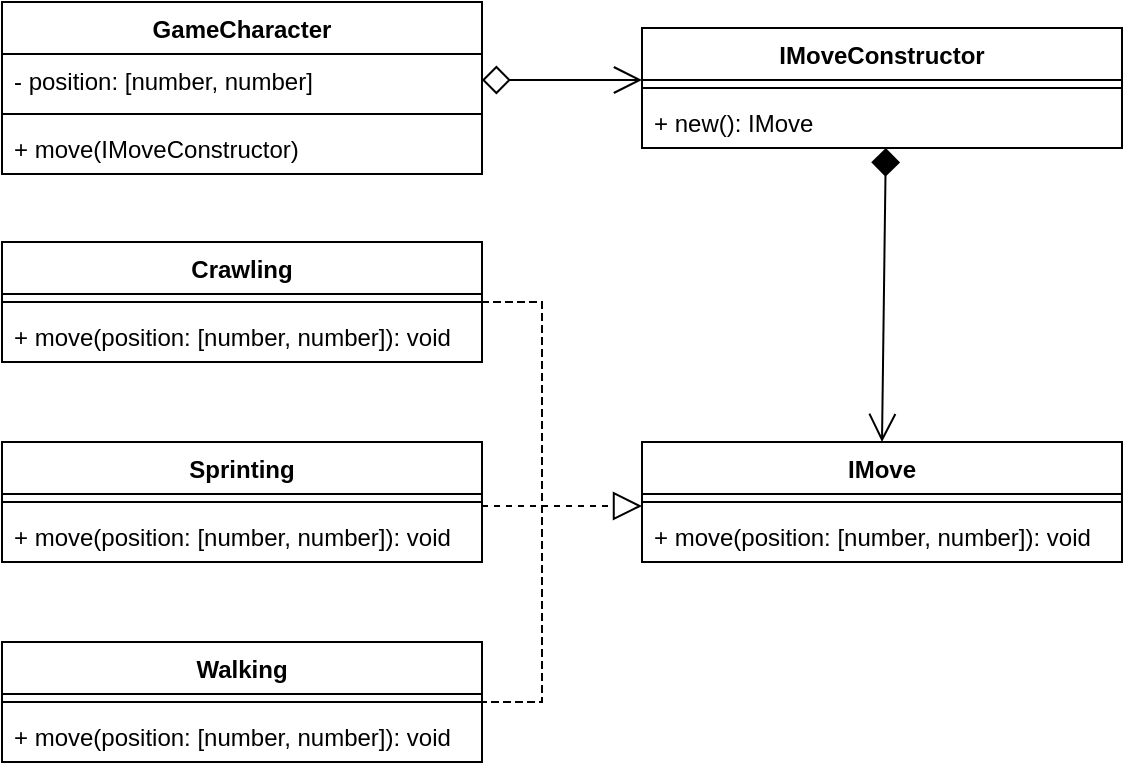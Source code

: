 <mxfile version="14.8.4" type="device"><diagram id="nfoU5zl-Lrdo-RMUOea-" name="Page-1"><mxGraphModel dx="868" dy="450" grid="1" gridSize="10" guides="1" tooltips="1" connect="1" arrows="1" fold="1" page="1" pageScale="1" pageWidth="827" pageHeight="1169" math="0" shadow="0"><root><mxCell id="0"/><mxCell id="1" parent="0"/><mxCell id="KNQ9g4RiU9KFlqAzTkd_-111" value="GameCharacter" style="swimlane;fontStyle=1;align=center;verticalAlign=top;childLayout=stackLayout;horizontal=1;startSize=26;horizontalStack=0;resizeParent=1;resizeParentMax=0;resizeLast=0;collapsible=1;marginBottom=0;" vertex="1" parent="1"><mxGeometry x="40" y="40" width="240" height="86" as="geometry"/></mxCell><mxCell id="KNQ9g4RiU9KFlqAzTkd_-112" value="- position: [number, number]" style="text;strokeColor=none;fillColor=none;align=left;verticalAlign=top;spacingLeft=4;spacingRight=4;overflow=hidden;rotatable=0;points=[[0,0.5],[1,0.5]];portConstraint=eastwest;" vertex="1" parent="KNQ9g4RiU9KFlqAzTkd_-111"><mxGeometry y="26" width="240" height="26" as="geometry"/></mxCell><mxCell id="KNQ9g4RiU9KFlqAzTkd_-113" value="" style="line;strokeWidth=1;fillColor=none;align=left;verticalAlign=middle;spacingTop=-1;spacingLeft=3;spacingRight=3;rotatable=0;labelPosition=right;points=[];portConstraint=eastwest;" vertex="1" parent="KNQ9g4RiU9KFlqAzTkd_-111"><mxGeometry y="52" width="240" height="8" as="geometry"/></mxCell><mxCell id="KNQ9g4RiU9KFlqAzTkd_-114" value="+ move(IMoveConstructor)" style="text;strokeColor=none;fillColor=none;align=left;verticalAlign=top;spacingLeft=4;spacingRight=4;overflow=hidden;rotatable=0;points=[[0,0.5],[1,0.5]];portConstraint=eastwest;" vertex="1" parent="KNQ9g4RiU9KFlqAzTkd_-111"><mxGeometry y="60" width="240" height="26" as="geometry"/></mxCell><mxCell id="KNQ9g4RiU9KFlqAzTkd_-115" value="Crawling" style="swimlane;fontStyle=1;align=center;verticalAlign=top;childLayout=stackLayout;horizontal=1;startSize=26;horizontalStack=0;resizeParent=1;resizeParentMax=0;resizeLast=0;collapsible=1;marginBottom=0;" vertex="1" parent="1"><mxGeometry x="40" y="160" width="240" height="60" as="geometry"/></mxCell><mxCell id="KNQ9g4RiU9KFlqAzTkd_-117" value="" style="line;strokeWidth=1;fillColor=none;align=left;verticalAlign=middle;spacingTop=-1;spacingLeft=3;spacingRight=3;rotatable=0;labelPosition=right;points=[];portConstraint=eastwest;" vertex="1" parent="KNQ9g4RiU9KFlqAzTkd_-115"><mxGeometry y="26" width="240" height="8" as="geometry"/></mxCell><mxCell id="KNQ9g4RiU9KFlqAzTkd_-118" value="+ move(position: [number, number]): void" style="text;strokeColor=none;fillColor=none;align=left;verticalAlign=top;spacingLeft=4;spacingRight=4;overflow=hidden;rotatable=0;points=[[0,0.5],[1,0.5]];portConstraint=eastwest;" vertex="1" parent="KNQ9g4RiU9KFlqAzTkd_-115"><mxGeometry y="34" width="240" height="26" as="geometry"/></mxCell><mxCell id="KNQ9g4RiU9KFlqAzTkd_-119" value="Sprinting" style="swimlane;fontStyle=1;align=center;verticalAlign=top;childLayout=stackLayout;horizontal=1;startSize=26;horizontalStack=0;resizeParent=1;resizeParentMax=0;resizeLast=0;collapsible=1;marginBottom=0;" vertex="1" parent="1"><mxGeometry x="40" y="260" width="240" height="60" as="geometry"/></mxCell><mxCell id="KNQ9g4RiU9KFlqAzTkd_-120" value="" style="line;strokeWidth=1;fillColor=none;align=left;verticalAlign=middle;spacingTop=-1;spacingLeft=3;spacingRight=3;rotatable=0;labelPosition=right;points=[];portConstraint=eastwest;" vertex="1" parent="KNQ9g4RiU9KFlqAzTkd_-119"><mxGeometry y="26" width="240" height="8" as="geometry"/></mxCell><mxCell id="KNQ9g4RiU9KFlqAzTkd_-121" value="+ move(position: [number, number]): void" style="text;strokeColor=none;fillColor=none;align=left;verticalAlign=top;spacingLeft=4;spacingRight=4;overflow=hidden;rotatable=0;points=[[0,0.5],[1,0.5]];portConstraint=eastwest;" vertex="1" parent="KNQ9g4RiU9KFlqAzTkd_-119"><mxGeometry y="34" width="240" height="26" as="geometry"/></mxCell><mxCell id="KNQ9g4RiU9KFlqAzTkd_-122" value="Walking" style="swimlane;fontStyle=1;align=center;verticalAlign=top;childLayout=stackLayout;horizontal=1;startSize=26;horizontalStack=0;resizeParent=1;resizeParentMax=0;resizeLast=0;collapsible=1;marginBottom=0;" vertex="1" parent="1"><mxGeometry x="40" y="360" width="240" height="60" as="geometry"/></mxCell><mxCell id="KNQ9g4RiU9KFlqAzTkd_-123" value="" style="line;strokeWidth=1;fillColor=none;align=left;verticalAlign=middle;spacingTop=-1;spacingLeft=3;spacingRight=3;rotatable=0;labelPosition=right;points=[];portConstraint=eastwest;" vertex="1" parent="KNQ9g4RiU9KFlqAzTkd_-122"><mxGeometry y="26" width="240" height="8" as="geometry"/></mxCell><mxCell id="KNQ9g4RiU9KFlqAzTkd_-124" value="+ move(position: [number, number]): void" style="text;strokeColor=none;fillColor=none;align=left;verticalAlign=top;spacingLeft=4;spacingRight=4;overflow=hidden;rotatable=0;points=[[0,0.5],[1,0.5]];portConstraint=eastwest;" vertex="1" parent="KNQ9g4RiU9KFlqAzTkd_-122"><mxGeometry y="34" width="240" height="26" as="geometry"/></mxCell><mxCell id="KNQ9g4RiU9KFlqAzTkd_-125" value="IMoveConstructor" style="swimlane;fontStyle=1;align=center;verticalAlign=top;childLayout=stackLayout;horizontal=1;startSize=26;horizontalStack=0;resizeParent=1;resizeParentMax=0;resizeLast=0;collapsible=1;marginBottom=0;" vertex="1" parent="1"><mxGeometry x="360" y="53" width="240" height="60" as="geometry"/></mxCell><mxCell id="KNQ9g4RiU9KFlqAzTkd_-126" value="" style="line;strokeWidth=1;fillColor=none;align=left;verticalAlign=middle;spacingTop=-1;spacingLeft=3;spacingRight=3;rotatable=0;labelPosition=right;points=[];portConstraint=eastwest;" vertex="1" parent="KNQ9g4RiU9KFlqAzTkd_-125"><mxGeometry y="26" width="240" height="8" as="geometry"/></mxCell><mxCell id="KNQ9g4RiU9KFlqAzTkd_-127" value="+ new(): IMove" style="text;strokeColor=none;fillColor=none;align=left;verticalAlign=top;spacingLeft=4;spacingRight=4;overflow=hidden;rotatable=0;points=[[0,0.5],[1,0.5]];portConstraint=eastwest;" vertex="1" parent="KNQ9g4RiU9KFlqAzTkd_-125"><mxGeometry y="34" width="240" height="26" as="geometry"/></mxCell><mxCell id="KNQ9g4RiU9KFlqAzTkd_-128" value="IMove" style="swimlane;fontStyle=1;align=center;verticalAlign=top;childLayout=stackLayout;horizontal=1;startSize=26;horizontalStack=0;resizeParent=1;resizeParentMax=0;resizeLast=0;collapsible=1;marginBottom=0;" vertex="1" parent="1"><mxGeometry x="360" y="260" width="240" height="60" as="geometry"/></mxCell><mxCell id="KNQ9g4RiU9KFlqAzTkd_-129" value="" style="line;strokeWidth=1;fillColor=none;align=left;verticalAlign=middle;spacingTop=-1;spacingLeft=3;spacingRight=3;rotatable=0;labelPosition=right;points=[];portConstraint=eastwest;" vertex="1" parent="KNQ9g4RiU9KFlqAzTkd_-128"><mxGeometry y="26" width="240" height="8" as="geometry"/></mxCell><mxCell id="KNQ9g4RiU9KFlqAzTkd_-130" value="+ move(position: [number, number]): void" style="text;strokeColor=none;fillColor=none;align=left;verticalAlign=top;spacingLeft=4;spacingRight=4;overflow=hidden;rotatable=0;points=[[0,0.5],[1,0.5]];portConstraint=eastwest;" vertex="1" parent="KNQ9g4RiU9KFlqAzTkd_-128"><mxGeometry y="34" width="240" height="26" as="geometry"/></mxCell><mxCell id="KNQ9g4RiU9KFlqAzTkd_-131" value="" style="html=1;verticalAlign=bottom;startArrow=diamond;startFill=0;endArrow=open;startSize=12;strokeWidth=1;exitX=1;exitY=0.5;exitDx=0;exitDy=0;endFill=0;endSize=12;" edge="1" parent="1" source="KNQ9g4RiU9KFlqAzTkd_-112"><mxGeometry width="60" relative="1" as="geometry"><mxPoint x="380" y="230" as="sourcePoint"/><mxPoint x="360" y="79" as="targetPoint"/></mxGeometry></mxCell><mxCell id="KNQ9g4RiU9KFlqAzTkd_-132" value="" style="html=1;verticalAlign=bottom;startArrow=none;startFill=0;endArrow=block;startSize=12;strokeWidth=1;exitX=1;exitY=-0.077;exitDx=0;exitDy=0;endFill=0;endSize=12;exitPerimeter=0;dashed=1;" edge="1" parent="1" source="KNQ9g4RiU9KFlqAzTkd_-121"><mxGeometry width="60" relative="1" as="geometry"><mxPoint x="290" y="89" as="sourcePoint"/><mxPoint x="360" y="292" as="targetPoint"/></mxGeometry></mxCell><mxCell id="KNQ9g4RiU9KFlqAzTkd_-133" value="" style="shape=partialRectangle;whiteSpace=wrap;html=1;bottom=1;right=1;left=1;top=0;fillColor=none;routingCenterX=-0.5;direction=north;dashed=1;" vertex="1" parent="1"><mxGeometry x="280" y="190" width="30" height="200" as="geometry"/></mxCell><mxCell id="KNQ9g4RiU9KFlqAzTkd_-134" value="" style="html=1;verticalAlign=bottom;startArrow=diamond;startFill=1;endArrow=open;startSize=12;strokeWidth=1;endFill=0;endSize=12;entryX=0.5;entryY=0;entryDx=0;entryDy=0;exitX=0.508;exitY=1;exitDx=0;exitDy=0;exitPerimeter=0;" edge="1" parent="1" source="KNQ9g4RiU9KFlqAzTkd_-127" target="KNQ9g4RiU9KFlqAzTkd_-128"><mxGeometry width="60" relative="1" as="geometry"><mxPoint x="480" y="120" as="sourcePoint"/><mxPoint x="370" y="89" as="targetPoint"/></mxGeometry></mxCell></root></mxGraphModel></diagram></mxfile>